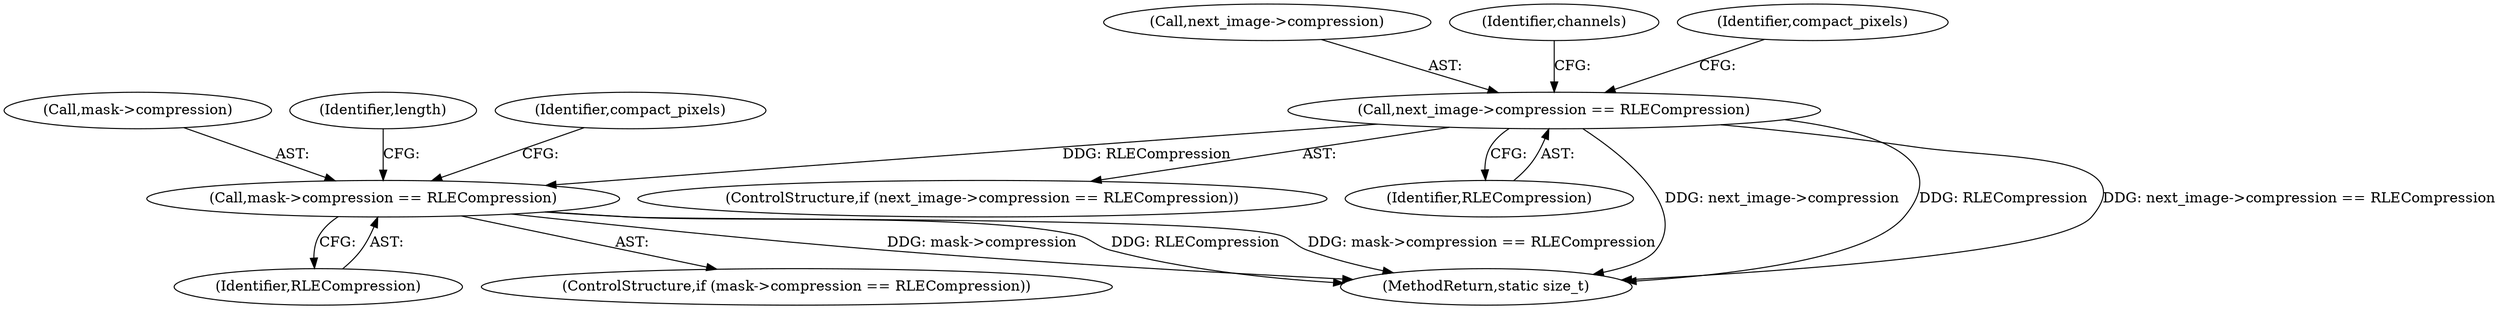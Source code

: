 digraph "0_ImageMagick_d4ec73f866a7c42a2e7f301fcd696e5cb7a7d3ab_2@pointer" {
"1000131" [label="(Call,next_image->compression == RLECompression)"];
"1000535" [label="(Call,mask->compression == RLECompression)"];
"1000130" [label="(ControlStructure,if (next_image->compression == RLECompression))"];
"1000536" [label="(Call,mask->compression)"];
"1000539" [label="(Identifier,RLECompression)"];
"1000132" [label="(Call,next_image->compression)"];
"1000555" [label="(Identifier,length)"];
"1000135" [label="(Identifier,RLECompression)"];
"1000534" [label="(ControlStructure,if (mask->compression == RLECompression))"];
"1000535" [label="(Call,mask->compression == RLECompression)"];
"1000131" [label="(Call,next_image->compression == RLECompression)"];
"1000584" [label="(MethodReturn,static size_t)"];
"1000151" [label="(Identifier,channels)"];
"1000138" [label="(Identifier,compact_pixels)"];
"1000542" [label="(Identifier,compact_pixels)"];
"1000131" -> "1000130"  [label="AST: "];
"1000131" -> "1000135"  [label="CFG: "];
"1000132" -> "1000131"  [label="AST: "];
"1000135" -> "1000131"  [label="AST: "];
"1000138" -> "1000131"  [label="CFG: "];
"1000151" -> "1000131"  [label="CFG: "];
"1000131" -> "1000584"  [label="DDG: next_image->compression"];
"1000131" -> "1000584"  [label="DDG: RLECompression"];
"1000131" -> "1000584"  [label="DDG: next_image->compression == RLECompression"];
"1000131" -> "1000535"  [label="DDG: RLECompression"];
"1000535" -> "1000534"  [label="AST: "];
"1000535" -> "1000539"  [label="CFG: "];
"1000536" -> "1000535"  [label="AST: "];
"1000539" -> "1000535"  [label="AST: "];
"1000542" -> "1000535"  [label="CFG: "];
"1000555" -> "1000535"  [label="CFG: "];
"1000535" -> "1000584"  [label="DDG: mask->compression"];
"1000535" -> "1000584"  [label="DDG: RLECompression"];
"1000535" -> "1000584"  [label="DDG: mask->compression == RLECompression"];
}
